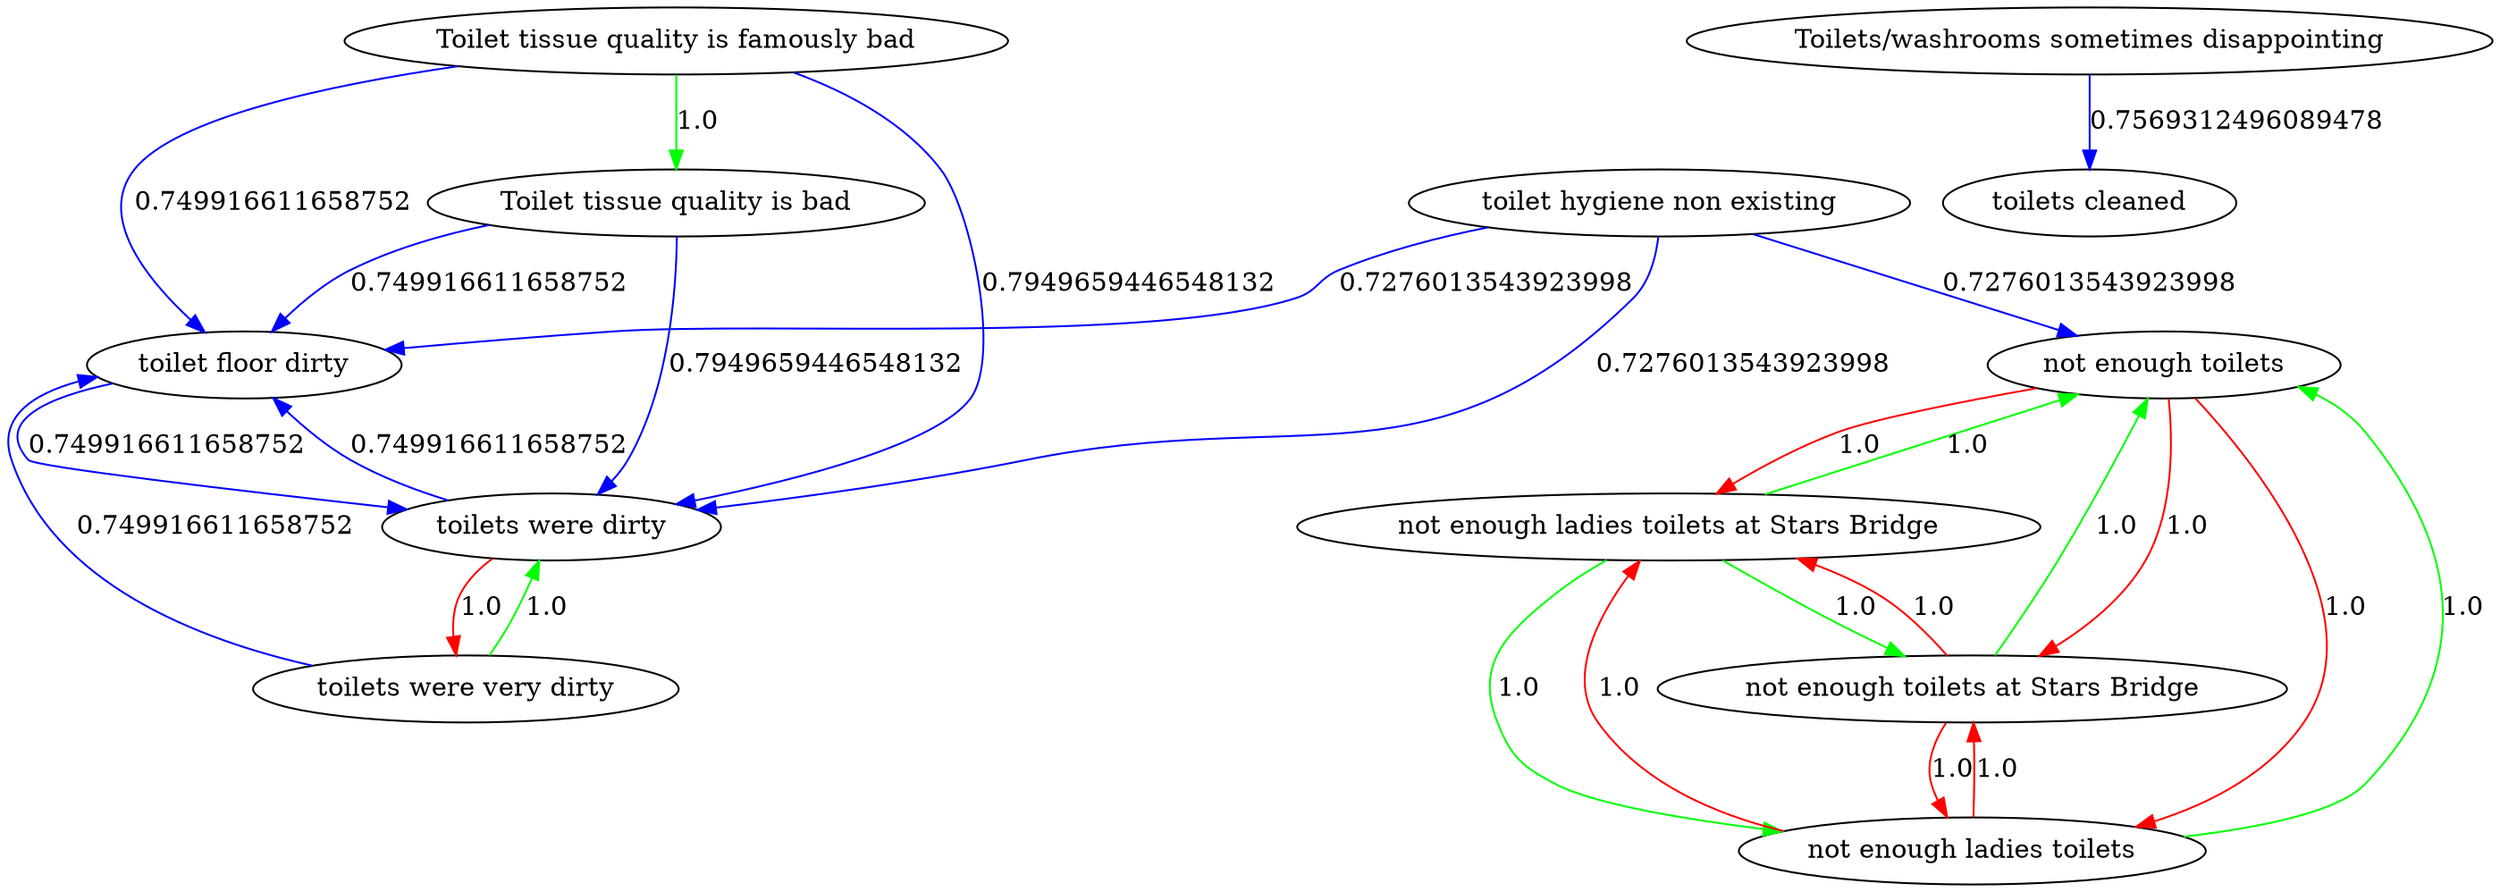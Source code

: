 digraph rawGraph {
"Toilet tissue quality is famously bad";"Toilet tissue quality is bad";"Toilets/washrooms sometimes disappointing";"not enough ladies toilets at Stars Bridge";"not enough toilets at Stars Bridge";"not enough toilets";"not enough ladies toilets";"toilet floor dirty";"toilet hygiene non existing";"toilets cleaned";"toilets were very dirty";"toilets were dirty";"Toilet tissue quality is famously bad" -> "Toilet tissue quality is bad" [label=1.0] [color=green]
"not enough ladies toilets at Stars Bridge" -> "not enough toilets at Stars Bridge" [label=1.0] [color=green]
"not enough toilets at Stars Bridge" -> "not enough toilets" [label=1.0] [color=green]
"not enough ladies toilets at Stars Bridge" -> "not enough ladies toilets" [label=1.0] [color=green]
"not enough ladies toilets" -> "not enough toilets" [label=1.0] [color=green]
"not enough ladies toilets at Stars Bridge" -> "not enough toilets" [label=1.0] [color=green]
"not enough toilets at Stars Bridge" -> "not enough ladies toilets at Stars Bridge" [label=1.0] [color=red]
"not enough toilets at Stars Bridge" -> "not enough ladies toilets" [label=1.0] [color=red]
"not enough toilets" -> "not enough ladies toilets at Stars Bridge" [label=1.0] [color=red]
"not enough toilets" -> "not enough toilets at Stars Bridge" [label=1.0] [color=red]
"not enough toilets" -> "not enough ladies toilets" [label=1.0] [color=red]
"not enough ladies toilets" -> "not enough ladies toilets at Stars Bridge" [label=1.0] [color=red]
"not enough ladies toilets" -> "not enough toilets at Stars Bridge" [label=1.0] [color=red]
"toilet hygiene non existing" -> "not enough toilets" [label=0.7276013543923998] [color=blue]
"Toilets/washrooms sometimes disappointing" -> "toilets cleaned" [label=0.7569312496089478] [color=blue]
"toilets were very dirty" -> "toilets were dirty" [label=1.0] [color=green]
"toilets were dirty" -> "toilets were very dirty" [label=1.0] [color=red]
"Toilet tissue quality is bad" -> "toilets were dirty" [label=0.7949659446548132] [color=blue]
"toilet hygiene non existing" -> "toilets were dirty" [label=0.7276013543923998] [color=blue]
"toilets were dirty" -> "toilet floor dirty" [label=0.749916611658752] [color=blue]
"toilet floor dirty" -> "toilets were dirty" [label=0.749916611658752] [color=blue]
"Toilet tissue quality is famously bad" -> "toilets were dirty" [label=0.7949659446548132] [color=blue]
"Toilet tissue quality is bad" -> "toilet floor dirty" [label=0.749916611658752] [color=blue]
"toilet hygiene non existing" -> "toilet floor dirty" [label=0.7276013543923998] [color=blue]
"toilets were very dirty" -> "toilet floor dirty" [label=0.749916611658752] [color=blue]
"Toilet tissue quality is famously bad" -> "toilet floor dirty" [label=0.749916611658752] [color=blue]
}